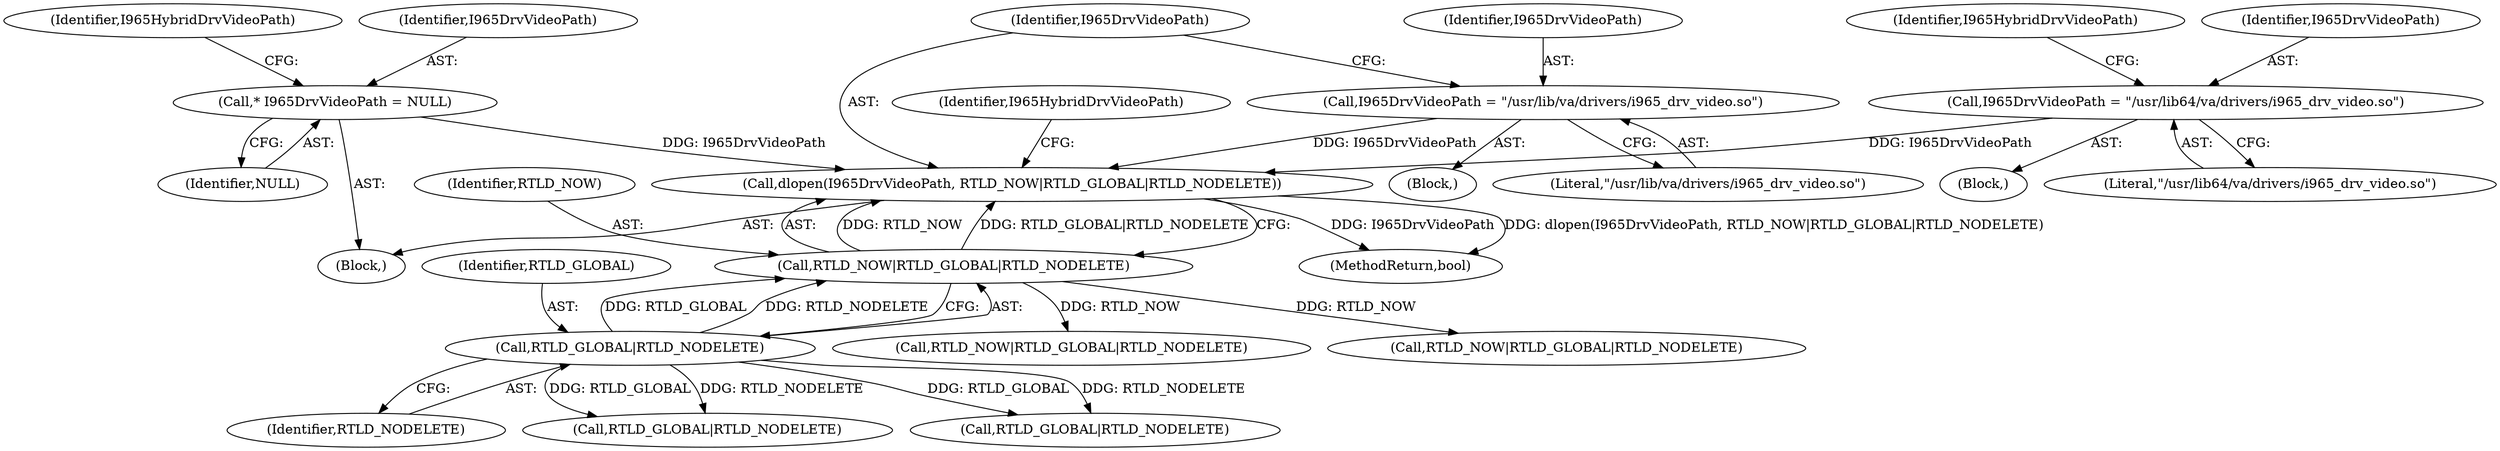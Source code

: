digraph "0_Chrome_27c68f543e5eba779902447445dfb05ec3f5bf75_9@API" {
"1000149" [label="(Call,dlopen(I965DrvVideoPath, RTLD_NOW|RTLD_GLOBAL|RTLD_NODELETE))"];
"1000126" [label="(Call,* I965DrvVideoPath = NULL)"];
"1000146" [label="(Call,I965DrvVideoPath = \"/usr/lib/va/drivers/i965_drv_video.so\")"];
"1000136" [label="(Call,I965DrvVideoPath = \"/usr/lib64/va/drivers/i965_drv_video.so\")"];
"1000151" [label="(Call,RTLD_NOW|RTLD_GLOBAL|RTLD_NODELETE)"];
"1000153" [label="(Call,RTLD_GLOBAL|RTLD_NODELETE)"];
"1000138" [label="(Literal,\"/usr/lib64/va/drivers/i965_drv_video.so\")"];
"1000145" [label="(Block,)"];
"1000151" [label="(Call,RTLD_NOW|RTLD_GLOBAL|RTLD_NODELETE)"];
"1000157" [label="(Identifier,I965HybridDrvVideoPath)"];
"1000136" [label="(Call,I965DrvVideoPath = \"/usr/lib64/va/drivers/i965_drv_video.so\")"];
"1000167" [label="(Call,RTLD_NOW|RTLD_GLOBAL|RTLD_NODELETE)"];
"1000127" [label="(Identifier,I965DrvVideoPath)"];
"1000124" [label="(Block,)"];
"1000135" [label="(Block,)"];
"1000147" [label="(Identifier,I965DrvVideoPath)"];
"1000137" [label="(Identifier,I965DrvVideoPath)"];
"1000150" [label="(Identifier,I965DrvVideoPath)"];
"1000131" [label="(Identifier,I965HybridDrvVideoPath)"];
"1000152" [label="(Identifier,RTLD_NOW)"];
"1000128" [label="(Identifier,NULL)"];
"1000149" [label="(Call,dlopen(I965DrvVideoPath, RTLD_NOW|RTLD_GLOBAL|RTLD_NODELETE))"];
"1000181" [label="(MethodReturn,bool)"];
"1000148" [label="(Literal,\"/usr/lib/va/drivers/i965_drv_video.so\")"];
"1000155" [label="(Identifier,RTLD_NODELETE)"];
"1000169" [label="(Call,RTLD_GLOBAL|RTLD_NODELETE)"];
"1000154" [label="(Identifier,RTLD_GLOBAL)"];
"1000160" [label="(Call,RTLD_NOW|RTLD_GLOBAL|RTLD_NODELETE)"];
"1000162" [label="(Call,RTLD_GLOBAL|RTLD_NODELETE)"];
"1000126" [label="(Call,* I965DrvVideoPath = NULL)"];
"1000146" [label="(Call,I965DrvVideoPath = \"/usr/lib/va/drivers/i965_drv_video.so\")"];
"1000153" [label="(Call,RTLD_GLOBAL|RTLD_NODELETE)"];
"1000140" [label="(Identifier,I965HybridDrvVideoPath)"];
"1000149" -> "1000124"  [label="AST: "];
"1000149" -> "1000151"  [label="CFG: "];
"1000150" -> "1000149"  [label="AST: "];
"1000151" -> "1000149"  [label="AST: "];
"1000157" -> "1000149"  [label="CFG: "];
"1000149" -> "1000181"  [label="DDG: dlopen(I965DrvVideoPath, RTLD_NOW|RTLD_GLOBAL|RTLD_NODELETE)"];
"1000149" -> "1000181"  [label="DDG: I965DrvVideoPath"];
"1000126" -> "1000149"  [label="DDG: I965DrvVideoPath"];
"1000146" -> "1000149"  [label="DDG: I965DrvVideoPath"];
"1000136" -> "1000149"  [label="DDG: I965DrvVideoPath"];
"1000151" -> "1000149"  [label="DDG: RTLD_NOW"];
"1000151" -> "1000149"  [label="DDG: RTLD_GLOBAL|RTLD_NODELETE"];
"1000126" -> "1000124"  [label="AST: "];
"1000126" -> "1000128"  [label="CFG: "];
"1000127" -> "1000126"  [label="AST: "];
"1000128" -> "1000126"  [label="AST: "];
"1000131" -> "1000126"  [label="CFG: "];
"1000146" -> "1000145"  [label="AST: "];
"1000146" -> "1000148"  [label="CFG: "];
"1000147" -> "1000146"  [label="AST: "];
"1000148" -> "1000146"  [label="AST: "];
"1000150" -> "1000146"  [label="CFG: "];
"1000136" -> "1000135"  [label="AST: "];
"1000136" -> "1000138"  [label="CFG: "];
"1000137" -> "1000136"  [label="AST: "];
"1000138" -> "1000136"  [label="AST: "];
"1000140" -> "1000136"  [label="CFG: "];
"1000151" -> "1000153"  [label="CFG: "];
"1000152" -> "1000151"  [label="AST: "];
"1000153" -> "1000151"  [label="AST: "];
"1000153" -> "1000151"  [label="DDG: RTLD_GLOBAL"];
"1000153" -> "1000151"  [label="DDG: RTLD_NODELETE"];
"1000151" -> "1000160"  [label="DDG: RTLD_NOW"];
"1000151" -> "1000167"  [label="DDG: RTLD_NOW"];
"1000153" -> "1000155"  [label="CFG: "];
"1000154" -> "1000153"  [label="AST: "];
"1000155" -> "1000153"  [label="AST: "];
"1000153" -> "1000162"  [label="DDG: RTLD_GLOBAL"];
"1000153" -> "1000162"  [label="DDG: RTLD_NODELETE"];
"1000153" -> "1000169"  [label="DDG: RTLD_GLOBAL"];
"1000153" -> "1000169"  [label="DDG: RTLD_NODELETE"];
}
